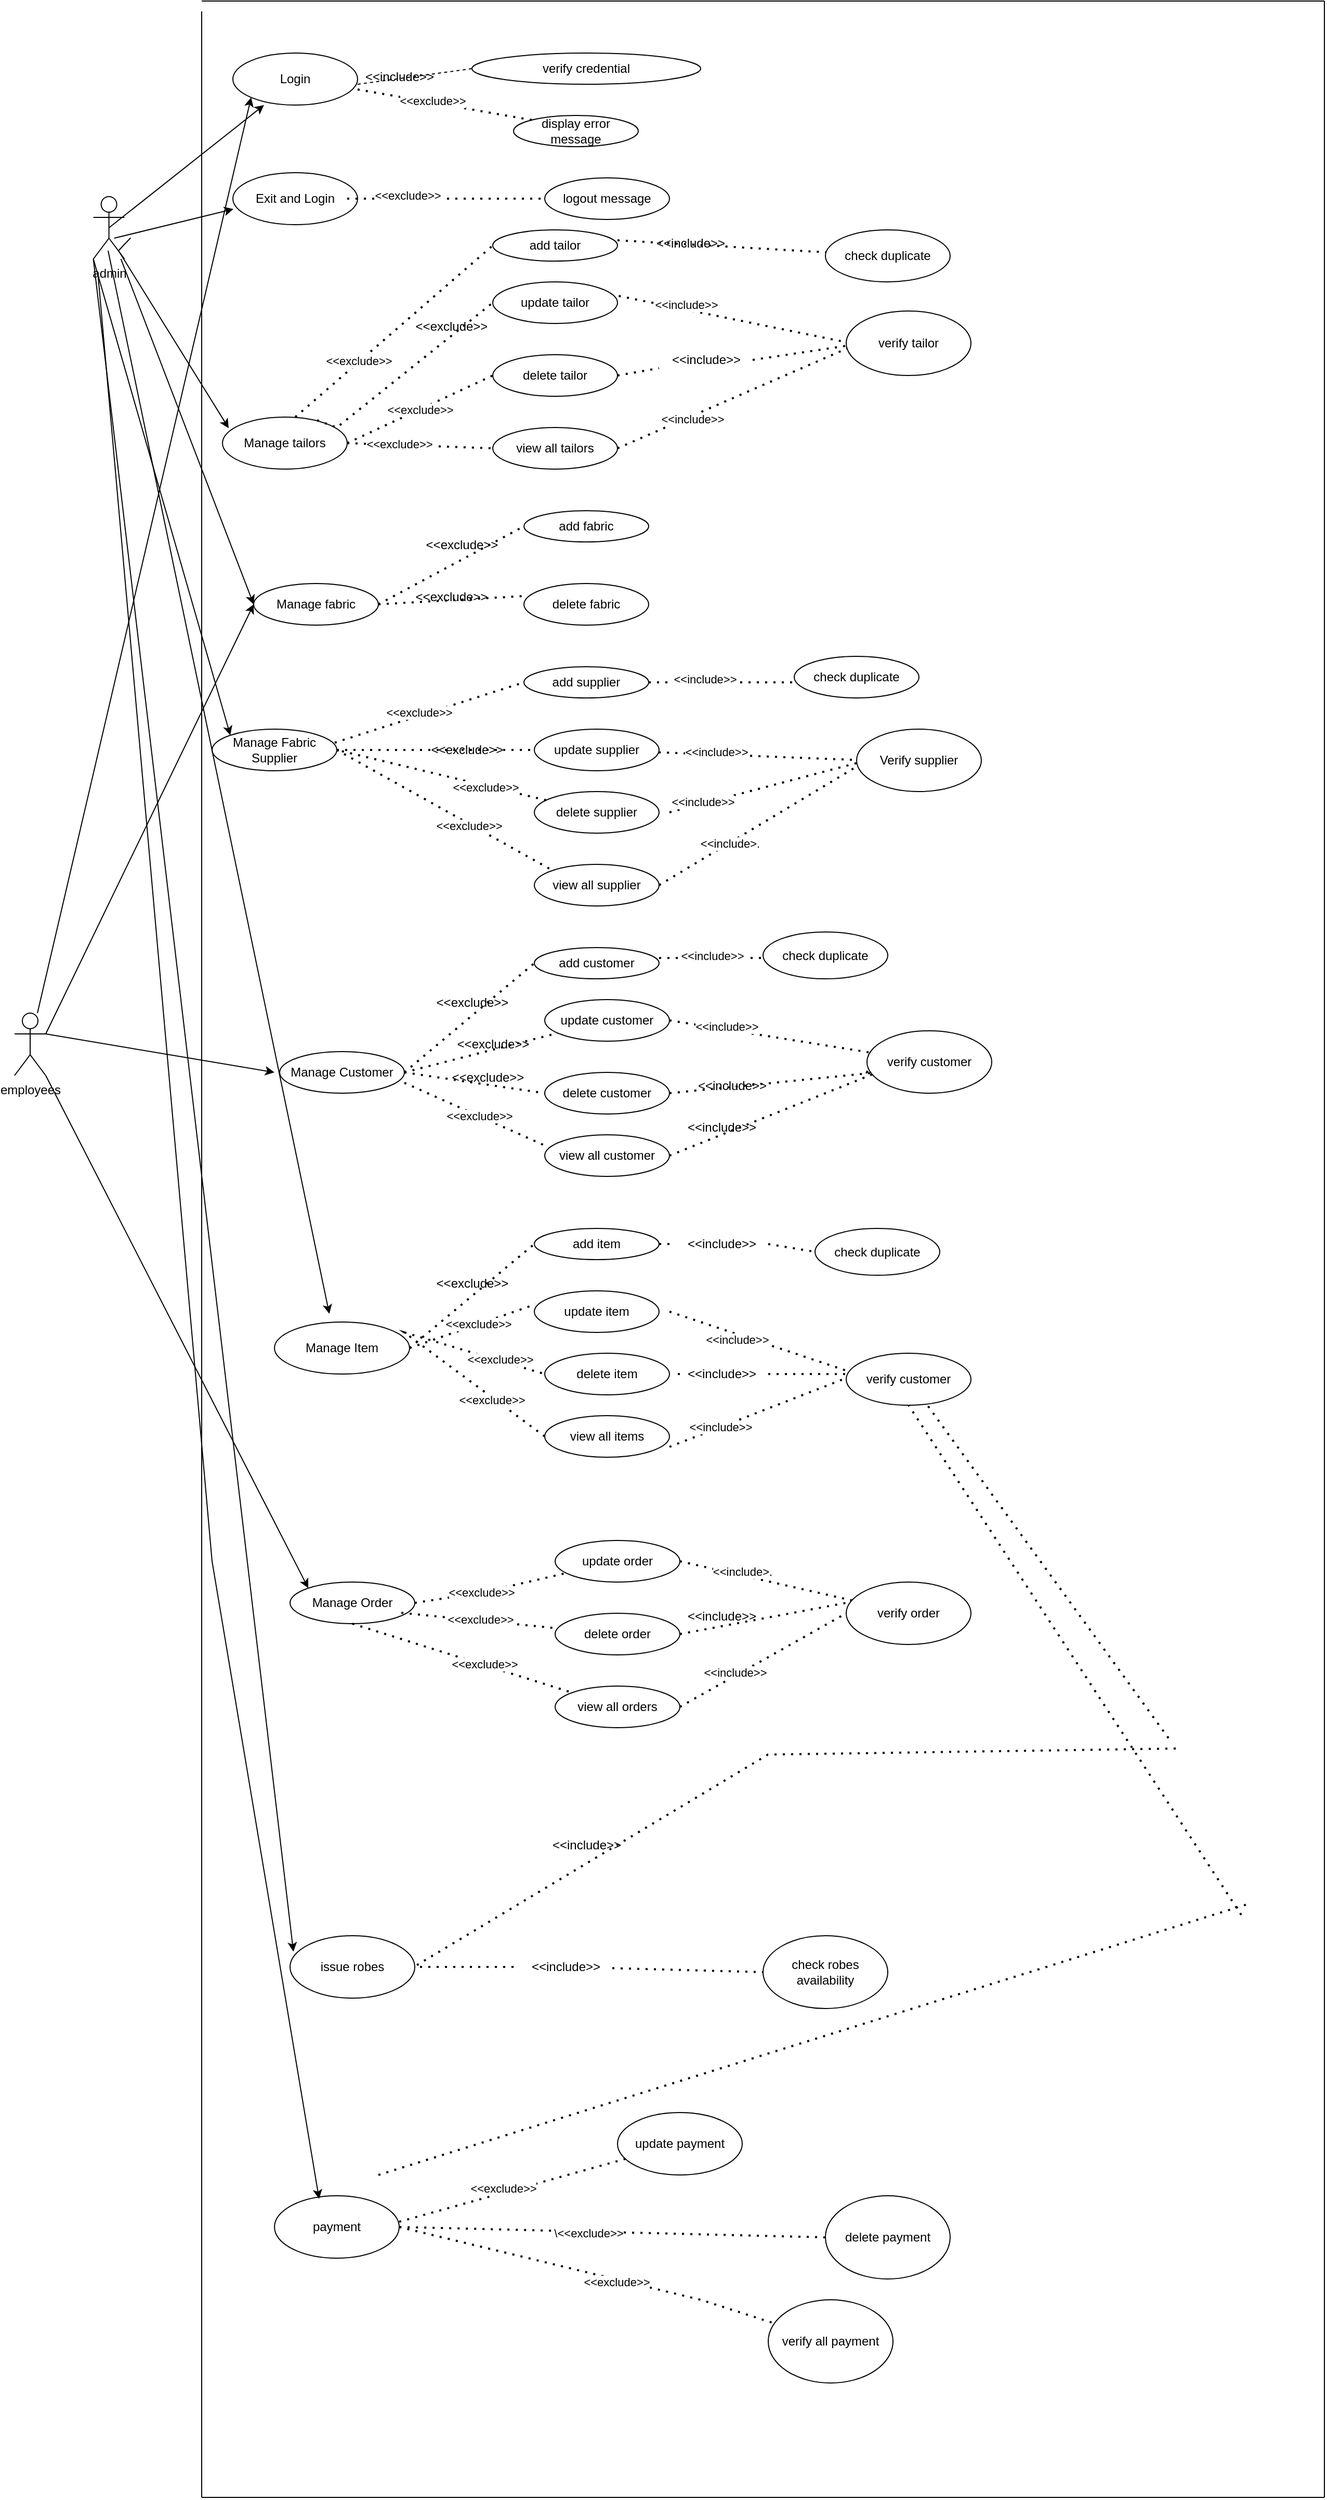 <mxfile version="26.0.15">
  <diagram name="Page-1" id="tY160nIjRVUeN9yf9rYt">
    <mxGraphModel dx="4256" dy="487" grid="1" gridSize="10" guides="1" tooltips="1" connect="1" arrows="1" fold="1" page="1" pageScale="1" pageWidth="3300" pageHeight="4681" math="0" shadow="0">
      <root>
        <mxCell id="0" />
        <mxCell id="1" parent="0" />
        <mxCell id="Beo92WU8nenMVBrKEI72-1" value="admin" style="shape=umlActor;verticalLabelPosition=bottom;verticalAlign=top;html=1;outlineConnect=0;" vertex="1" parent="1">
          <mxGeometry x="-24.2" y="228" width="30" height="60" as="geometry" />
        </mxCell>
        <mxCell id="Beo92WU8nenMVBrKEI72-4" value="employees" style="shape=umlActor;verticalLabelPosition=bottom;verticalAlign=top;html=1;outlineConnect=0;" vertex="1" parent="1">
          <mxGeometry x="-100" y="1013" width="30" height="60" as="geometry" />
        </mxCell>
        <mxCell id="Beo92WU8nenMVBrKEI72-6" value="Login" style="ellipse;whiteSpace=wrap;html=1;" vertex="1" parent="1">
          <mxGeometry x="110" y="90" width="120" height="50" as="geometry" />
        </mxCell>
        <mxCell id="Beo92WU8nenMVBrKEI72-7" value="Exit and Login" style="ellipse;whiteSpace=wrap;html=1;" vertex="1" parent="1">
          <mxGeometry x="110" y="205" width="120" height="50" as="geometry" />
        </mxCell>
        <mxCell id="Beo92WU8nenMVBrKEI72-8" value="Manage tailors" style="ellipse;whiteSpace=wrap;html=1;" vertex="1" parent="1">
          <mxGeometry x="100" y="440" width="120" height="50" as="geometry" />
        </mxCell>
        <mxCell id="Beo92WU8nenMVBrKEI72-16" value="verify credential" style="ellipse;whiteSpace=wrap;html=1;" vertex="1" parent="1">
          <mxGeometry x="340" y="90" width="220" height="30" as="geometry" />
        </mxCell>
        <mxCell id="Beo92WU8nenMVBrKEI72-17" value="display error message" style="ellipse;whiteSpace=wrap;html=1;" vertex="1" parent="1">
          <mxGeometry x="380" y="150" width="120" height="30" as="geometry" />
        </mxCell>
        <mxCell id="Beo92WU8nenMVBrKEI72-19" value="" style="endArrow=none;dashed=1;html=1;dashPattern=1 3;strokeWidth=2;rounded=0;exitX=1;exitY=0.7;exitDx=0;exitDy=0;exitPerimeter=0;entryX=0;entryY=0;entryDx=0;entryDy=0;" edge="1" parent="1" source="Beo92WU8nenMVBrKEI72-6" target="Beo92WU8nenMVBrKEI72-17">
          <mxGeometry width="50" height="50" relative="1" as="geometry">
            <mxPoint x="300" y="140" as="sourcePoint" />
            <mxPoint x="350" y="90" as="targetPoint" />
          </mxGeometry>
        </mxCell>
        <mxCell id="Beo92WU8nenMVBrKEI72-21" value="&amp;lt;&amp;lt;exclude&amp;gt;&amp;gt;" style="edgeLabel;html=1;align=center;verticalAlign=middle;resizable=0;points=[];" vertex="1" connectable="0" parent="Beo92WU8nenMVBrKEI72-19">
          <mxGeometry x="-0.146" y="2" relative="1" as="geometry">
            <mxPoint as="offset" />
          </mxGeometry>
        </mxCell>
        <mxCell id="Beo92WU8nenMVBrKEI72-22" value="" style="endArrow=none;dashed=1;html=1;dashPattern=1 3;strokeWidth=2;rounded=0;" edge="1" parent="1">
          <mxGeometry width="50" height="50" relative="1" as="geometry">
            <mxPoint x="220" y="230" as="sourcePoint" />
            <mxPoint x="420" y="230" as="targetPoint" />
          </mxGeometry>
        </mxCell>
        <mxCell id="Beo92WU8nenMVBrKEI72-29" value="&amp;lt;&amp;lt;exclude&amp;gt;&amp;gt;" style="edgeLabel;html=1;align=center;verticalAlign=middle;resizable=0;points=[];" vertex="1" connectable="0" parent="Beo92WU8nenMVBrKEI72-22">
          <mxGeometry x="-0.42" y="3" relative="1" as="geometry">
            <mxPoint as="offset" />
          </mxGeometry>
        </mxCell>
        <mxCell id="Beo92WU8nenMVBrKEI72-23" value="logout message" style="ellipse;whiteSpace=wrap;html=1;" vertex="1" parent="1">
          <mxGeometry x="410" y="210" width="120" height="40" as="geometry" />
        </mxCell>
        <mxCell id="Beo92WU8nenMVBrKEI72-24" value="Manage fabric" style="ellipse;whiteSpace=wrap;html=1;" vertex="1" parent="1">
          <mxGeometry x="130" y="600" width="120" height="40" as="geometry" />
        </mxCell>
        <mxCell id="Beo92WU8nenMVBrKEI72-25" value="Manage Fabric Supplier" style="ellipse;whiteSpace=wrap;html=1;" vertex="1" parent="1">
          <mxGeometry x="90" y="740" width="120" height="40" as="geometry" />
        </mxCell>
        <mxCell id="Beo92WU8nenMVBrKEI72-26" value="Manage Customer" style="ellipse;whiteSpace=wrap;html=1;" vertex="1" parent="1">
          <mxGeometry x="155" y="1050" width="120" height="40" as="geometry" />
        </mxCell>
        <mxCell id="Beo92WU8nenMVBrKEI72-27" value="Manage Item" style="ellipse;whiteSpace=wrap;html=1;" vertex="1" parent="1">
          <mxGeometry x="150" y="1310" width="130" height="50" as="geometry" />
        </mxCell>
        <mxCell id="Beo92WU8nenMVBrKEI72-28" value="Manage Order" style="ellipse;whiteSpace=wrap;html=1;" vertex="1" parent="1">
          <mxGeometry x="165" y="1560" width="120" height="40" as="geometry" />
        </mxCell>
        <mxCell id="Beo92WU8nenMVBrKEI72-31" value="add tailor" style="ellipse;whiteSpace=wrap;html=1;" vertex="1" parent="1">
          <mxGeometry x="360" y="260" width="120" height="30" as="geometry" />
        </mxCell>
        <mxCell id="Beo92WU8nenMVBrKEI72-32" value="update tailor" style="ellipse;whiteSpace=wrap;html=1;" vertex="1" parent="1">
          <mxGeometry x="360" y="310" width="120" height="40" as="geometry" />
        </mxCell>
        <mxCell id="Beo92WU8nenMVBrKEI72-33" value="delete tailor" style="ellipse;whiteSpace=wrap;html=1;" vertex="1" parent="1">
          <mxGeometry x="360" y="380" width="120" height="40" as="geometry" />
        </mxCell>
        <mxCell id="Beo92WU8nenMVBrKEI72-34" value="view all tailors" style="ellipse;whiteSpace=wrap;html=1;" vertex="1" parent="1">
          <mxGeometry x="360" y="450" width="120" height="40" as="geometry" />
        </mxCell>
        <mxCell id="Beo92WU8nenMVBrKEI72-37" value="" style="endArrow=none;dashed=1;html=1;dashPattern=1 3;strokeWidth=2;rounded=0;entryX=0;entryY=0.5;entryDx=0;entryDy=0;exitX=0.758;exitY=0.06;exitDx=0;exitDy=0;exitPerimeter=0;" edge="1" parent="1" source="Beo92WU8nenMVBrKEI72-8" target="Beo92WU8nenMVBrKEI72-32">
          <mxGeometry width="50" height="50" relative="1" as="geometry">
            <mxPoint x="290" y="200" as="sourcePoint" />
            <mxPoint x="220" y="300" as="targetPoint" />
            <Array as="points">
              <mxPoint x="210" y="450" />
            </Array>
          </mxGeometry>
        </mxCell>
        <mxCell id="Beo92WU8nenMVBrKEI72-39" value="" style="endArrow=none;dashed=1;html=1;dashPattern=1 3;strokeWidth=2;rounded=0;exitX=1;exitY=0.5;exitDx=0;exitDy=0;entryX=0;entryY=0.5;entryDx=0;entryDy=0;" edge="1" parent="1" source="Beo92WU8nenMVBrKEI72-8" target="Beo92WU8nenMVBrKEI72-33">
          <mxGeometry width="50" height="50" relative="1" as="geometry">
            <mxPoint x="420" y="450" as="sourcePoint" />
            <mxPoint x="470" y="400" as="targetPoint" />
          </mxGeometry>
        </mxCell>
        <mxCell id="Beo92WU8nenMVBrKEI72-93" value="&amp;lt;&amp;lt;exclude&amp;gt;&amp;gt;" style="edgeLabel;html=1;align=center;verticalAlign=middle;resizable=0;points=[];" vertex="1" connectable="0" parent="Beo92WU8nenMVBrKEI72-39">
          <mxGeometry x="-0.005" relative="1" as="geometry">
            <mxPoint as="offset" />
          </mxGeometry>
        </mxCell>
        <mxCell id="Beo92WU8nenMVBrKEI72-40" value="" style="endArrow=none;dashed=1;html=1;dashPattern=1 3;strokeWidth=2;rounded=0;exitX=1;exitY=0.5;exitDx=0;exitDy=0;entryX=0;entryY=0.5;entryDx=0;entryDy=0;" edge="1" parent="1" source="Beo92WU8nenMVBrKEI72-8" target="Beo92WU8nenMVBrKEI72-34">
          <mxGeometry width="50" height="50" relative="1" as="geometry">
            <mxPoint x="420" y="450" as="sourcePoint" />
            <mxPoint x="430" y="360" as="targetPoint" />
            <Array as="points">
              <mxPoint x="360" y="470" />
            </Array>
          </mxGeometry>
        </mxCell>
        <mxCell id="Beo92WU8nenMVBrKEI72-94" value="&amp;lt;&amp;lt;exclude&amp;gt;&amp;gt;" style="edgeLabel;html=1;align=center;verticalAlign=middle;resizable=0;points=[];" vertex="1" connectable="0" parent="Beo92WU8nenMVBrKEI72-40">
          <mxGeometry x="-0.292" y="1" relative="1" as="geometry">
            <mxPoint as="offset" />
          </mxGeometry>
        </mxCell>
        <mxCell id="Beo92WU8nenMVBrKEI72-42" value="add fabric" style="ellipse;whiteSpace=wrap;html=1;" vertex="1" parent="1">
          <mxGeometry x="390" y="530" width="120" height="30" as="geometry" />
        </mxCell>
        <mxCell id="Beo92WU8nenMVBrKEI72-44" value="delete fabric" style="ellipse;whiteSpace=wrap;html=1;" vertex="1" parent="1">
          <mxGeometry x="390" y="600" width="120" height="40" as="geometry" />
        </mxCell>
        <mxCell id="Beo92WU8nenMVBrKEI72-46" value="" style="endArrow=none;dashed=1;html=1;dashPattern=1 3;strokeWidth=2;rounded=0;exitX=1;exitY=0.5;exitDx=0;exitDy=0;entryX=0;entryY=0.5;entryDx=0;entryDy=0;" edge="1" parent="1" source="Beo92WU8nenMVBrKEI72-24" target="Beo92WU8nenMVBrKEI72-42">
          <mxGeometry width="50" height="50" relative="1" as="geometry">
            <mxPoint x="420" y="540" as="sourcePoint" />
            <mxPoint x="470" y="490" as="targetPoint" />
          </mxGeometry>
        </mxCell>
        <mxCell id="Beo92WU8nenMVBrKEI72-47" value="" style="endArrow=none;dashed=1;html=1;dashPattern=1 3;strokeWidth=2;rounded=0;exitX=1;exitY=0.5;exitDx=0;exitDy=0;entryX=0.008;entryY=0.3;entryDx=0;entryDy=0;entryPerimeter=0;" edge="1" parent="1" source="Beo92WU8nenMVBrKEI72-24" target="Beo92WU8nenMVBrKEI72-44">
          <mxGeometry width="50" height="50" relative="1" as="geometry">
            <mxPoint x="420" y="540" as="sourcePoint" />
            <mxPoint x="470" y="490" as="targetPoint" />
          </mxGeometry>
        </mxCell>
        <mxCell id="Beo92WU8nenMVBrKEI72-48" value="update supplier" style="ellipse;whiteSpace=wrap;html=1;" vertex="1" parent="1">
          <mxGeometry x="400" y="740" width="120" height="40" as="geometry" />
        </mxCell>
        <mxCell id="Beo92WU8nenMVBrKEI72-49" value="delete supplier" style="ellipse;whiteSpace=wrap;html=1;" vertex="1" parent="1">
          <mxGeometry x="400" y="800" width="120" height="40" as="geometry" />
        </mxCell>
        <mxCell id="Beo92WU8nenMVBrKEI72-50" value="view all supplier" style="ellipse;whiteSpace=wrap;html=1;" vertex="1" parent="1">
          <mxGeometry x="400" y="870" width="120" height="40" as="geometry" />
        </mxCell>
        <mxCell id="Beo92WU8nenMVBrKEI72-51" value="add supplier" style="ellipse;whiteSpace=wrap;html=1;" vertex="1" parent="1">
          <mxGeometry x="390" y="680" width="120" height="30" as="geometry" />
        </mxCell>
        <mxCell id="Beo92WU8nenMVBrKEI72-55" value="" style="endArrow=none;dashed=1;html=1;dashPattern=1 3;strokeWidth=2;rounded=0;exitX=0.983;exitY=0.325;exitDx=0;exitDy=0;exitPerimeter=0;entryX=0;entryY=0.5;entryDx=0;entryDy=0;" edge="1" parent="1" source="Beo92WU8nenMVBrKEI72-25" target="Beo92WU8nenMVBrKEI72-51">
          <mxGeometry width="50" height="50" relative="1" as="geometry">
            <mxPoint x="300" y="590" as="sourcePoint" />
            <mxPoint x="350" y="540" as="targetPoint" />
          </mxGeometry>
        </mxCell>
        <mxCell id="Beo92WU8nenMVBrKEI72-155" value="&amp;lt;&amp;lt;exclude&amp;gt;&amp;gt;" style="edgeLabel;html=1;align=center;verticalAlign=middle;resizable=0;points=[];" vertex="1" connectable="0" parent="Beo92WU8nenMVBrKEI72-55">
          <mxGeometry x="-0.104" y="2" relative="1" as="geometry">
            <mxPoint y="-1" as="offset" />
          </mxGeometry>
        </mxCell>
        <mxCell id="Beo92WU8nenMVBrKEI72-56" value="" style="endArrow=none;dashed=1;html=1;dashPattern=1 3;strokeWidth=2;rounded=0;exitX=1;exitY=0.5;exitDx=0;exitDy=0;entryX=0;entryY=0.5;entryDx=0;entryDy=0;" edge="1" parent="1" source="Beo92WU8nenMVBrKEI72-25" target="Beo92WU8nenMVBrKEI72-48">
          <mxGeometry width="50" height="50" relative="1" as="geometry">
            <mxPoint x="330" y="690" as="sourcePoint" />
            <mxPoint x="380" y="640" as="targetPoint" />
          </mxGeometry>
        </mxCell>
        <mxCell id="Beo92WU8nenMVBrKEI72-57" value="" style="endArrow=none;dashed=1;html=1;dashPattern=1 3;strokeWidth=2;rounded=0;entryX=1;entryY=0.5;entryDx=0;entryDy=0;" edge="1" parent="1" source="Beo92WU8nenMVBrKEI72-49" target="Beo92WU8nenMVBrKEI72-25">
          <mxGeometry width="50" height="50" relative="1" as="geometry">
            <mxPoint x="310" y="700" as="sourcePoint" />
            <mxPoint x="360" y="650" as="targetPoint" />
          </mxGeometry>
        </mxCell>
        <mxCell id="Beo92WU8nenMVBrKEI72-158" value="&amp;lt;&amp;lt;exclude&amp;gt;&amp;gt;" style="edgeLabel;html=1;align=center;verticalAlign=middle;resizable=0;points=[];" vertex="1" connectable="0" parent="Beo92WU8nenMVBrKEI72-57">
          <mxGeometry x="-0.426" y="1" relative="1" as="geometry">
            <mxPoint as="offset" />
          </mxGeometry>
        </mxCell>
        <mxCell id="Beo92WU8nenMVBrKEI72-58" value="" style="endArrow=none;dashed=1;html=1;dashPattern=1 3;strokeWidth=2;rounded=0;entryX=0;entryY=0;entryDx=0;entryDy=0;exitX=1;exitY=0.5;exitDx=0;exitDy=0;" edge="1" parent="1" source="Beo92WU8nenMVBrKEI72-25" target="Beo92WU8nenMVBrKEI72-50">
          <mxGeometry width="50" height="50" relative="1" as="geometry">
            <mxPoint x="280" y="600" as="sourcePoint" />
            <mxPoint x="690" y="690" as="targetPoint" />
          </mxGeometry>
        </mxCell>
        <mxCell id="Beo92WU8nenMVBrKEI72-159" value="&amp;lt;&amp;lt;exclude&amp;gt;&amp;gt;" style="edgeLabel;html=1;align=center;verticalAlign=middle;resizable=0;points=[];" vertex="1" connectable="0" parent="Beo92WU8nenMVBrKEI72-58">
          <mxGeometry x="0.23" y="-2" relative="1" as="geometry">
            <mxPoint as="offset" />
          </mxGeometry>
        </mxCell>
        <mxCell id="Beo92WU8nenMVBrKEI72-59" value="update customer" style="ellipse;whiteSpace=wrap;html=1;" vertex="1" parent="1">
          <mxGeometry x="410" y="1000" width="120" height="40" as="geometry" />
        </mxCell>
        <mxCell id="Beo92WU8nenMVBrKEI72-60" value="delete customer" style="ellipse;whiteSpace=wrap;html=1;" vertex="1" parent="1">
          <mxGeometry x="410" y="1070" width="120" height="40" as="geometry" />
        </mxCell>
        <mxCell id="Beo92WU8nenMVBrKEI72-61" value="view all customer" style="ellipse;whiteSpace=wrap;html=1;" vertex="1" parent="1">
          <mxGeometry x="410" y="1130" width="120" height="40" as="geometry" />
        </mxCell>
        <mxCell id="Beo92WU8nenMVBrKEI72-62" value="add customer" style="ellipse;whiteSpace=wrap;html=1;" vertex="1" parent="1">
          <mxGeometry x="400" y="950" width="120" height="30" as="geometry" />
        </mxCell>
        <mxCell id="Beo92WU8nenMVBrKEI72-63" value="update item" style="ellipse;whiteSpace=wrap;html=1;" vertex="1" parent="1">
          <mxGeometry x="400" y="1280" width="120" height="40" as="geometry" />
        </mxCell>
        <mxCell id="Beo92WU8nenMVBrKEI72-64" value="delete item" style="ellipse;whiteSpace=wrap;html=1;" vertex="1" parent="1">
          <mxGeometry x="410" y="1340" width="120" height="40" as="geometry" />
        </mxCell>
        <mxCell id="Beo92WU8nenMVBrKEI72-65" value="view all items" style="ellipse;whiteSpace=wrap;html=1;" vertex="1" parent="1">
          <mxGeometry x="410" y="1400" width="120" height="40" as="geometry" />
        </mxCell>
        <mxCell id="Beo92WU8nenMVBrKEI72-66" value="add item" style="ellipse;whiteSpace=wrap;html=1;" vertex="1" parent="1">
          <mxGeometry x="400" y="1220" width="120" height="30" as="geometry" />
        </mxCell>
        <mxCell id="Beo92WU8nenMVBrKEI72-67" value="update order" style="ellipse;whiteSpace=wrap;html=1;" vertex="1" parent="1">
          <mxGeometry x="420" y="1520" width="120" height="40" as="geometry" />
        </mxCell>
        <mxCell id="Beo92WU8nenMVBrKEI72-68" value="delete order" style="ellipse;whiteSpace=wrap;html=1;" vertex="1" parent="1">
          <mxGeometry x="420" y="1590" width="120" height="40" as="geometry" />
        </mxCell>
        <mxCell id="Beo92WU8nenMVBrKEI72-69" value="view all orders" style="ellipse;whiteSpace=wrap;html=1;" vertex="1" parent="1">
          <mxGeometry x="420" y="1660" width="120" height="40" as="geometry" />
        </mxCell>
        <mxCell id="Beo92WU8nenMVBrKEI72-73" value="" style="endArrow=none;dashed=1;html=1;dashPattern=1 3;strokeWidth=2;rounded=0;exitX=1;exitY=0.5;exitDx=0;exitDy=0;" edge="1" parent="1" source="Beo92WU8nenMVBrKEI72-26" target="Beo92WU8nenMVBrKEI72-59">
          <mxGeometry width="50" height="50" relative="1" as="geometry">
            <mxPoint x="330" y="980" as="sourcePoint" />
            <mxPoint x="380" y="930" as="targetPoint" />
          </mxGeometry>
        </mxCell>
        <mxCell id="Beo92WU8nenMVBrKEI72-74" value="" style="endArrow=none;dashed=1;html=1;dashPattern=1 3;strokeWidth=2;rounded=0;exitX=1;exitY=0.5;exitDx=0;exitDy=0;entryX=0;entryY=0.5;entryDx=0;entryDy=0;" edge="1" parent="1" source="Beo92WU8nenMVBrKEI72-26" target="Beo92WU8nenMVBrKEI72-62">
          <mxGeometry width="50" height="50" relative="1" as="geometry">
            <mxPoint x="640" y="1160" as="sourcePoint" />
            <mxPoint x="690" y="1110" as="targetPoint" />
          </mxGeometry>
        </mxCell>
        <mxCell id="Beo92WU8nenMVBrKEI72-75" value="" style="endArrow=none;dashed=1;html=1;dashPattern=1 3;strokeWidth=2;rounded=0;exitX=1;exitY=0.75;exitDx=0;exitDy=0;exitPerimeter=0;entryX=0.033;entryY=0.3;entryDx=0;entryDy=0;entryPerimeter=0;" edge="1" parent="1" source="Beo92WU8nenMVBrKEI72-26" target="Beo92WU8nenMVBrKEI72-61">
          <mxGeometry width="50" height="50" relative="1" as="geometry">
            <mxPoint x="640" y="1160" as="sourcePoint" />
            <mxPoint x="690" y="1110" as="targetPoint" />
          </mxGeometry>
        </mxCell>
        <mxCell id="Beo92WU8nenMVBrKEI72-174" value="&amp;lt;&amp;lt;exclude&amp;gt;&amp;gt;" style="edgeLabel;html=1;align=center;verticalAlign=middle;resizable=0;points=[];" vertex="1" connectable="0" parent="Beo92WU8nenMVBrKEI72-75">
          <mxGeometry x="0.036" relative="1" as="geometry">
            <mxPoint as="offset" />
          </mxGeometry>
        </mxCell>
        <mxCell id="Beo92WU8nenMVBrKEI72-76" value="" style="endArrow=none;dashed=1;html=1;dashPattern=1 3;strokeWidth=2;rounded=0;exitX=1;exitY=0.5;exitDx=0;exitDy=0;entryX=0;entryY=0.5;entryDx=0;entryDy=0;" edge="1" parent="1" source="Beo92WU8nenMVBrKEI72-26" target="Beo92WU8nenMVBrKEI72-60">
          <mxGeometry width="50" height="50" relative="1" as="geometry">
            <mxPoint x="640" y="1160" as="sourcePoint" />
            <mxPoint x="420" y="980" as="targetPoint" />
          </mxGeometry>
        </mxCell>
        <mxCell id="Beo92WU8nenMVBrKEI72-78" value="" style="endArrow=none;dashed=1;html=1;dashPattern=1 3;strokeWidth=2;rounded=0;entryX=0;entryY=0.5;entryDx=0;entryDy=0;exitX=0;exitY=0.5;exitDx=0;exitDy=0;" edge="1" parent="1" source="Beo92WU8nenMVBrKEI72-65" target="Beo92WU8nenMVBrKEI72-64">
          <mxGeometry width="50" height="50" relative="1" as="geometry">
            <mxPoint x="405" y="1450" as="sourcePoint" />
            <mxPoint x="405" y="1390" as="targetPoint" />
            <Array as="points">
              <mxPoint x="275" y="1320" />
            </Array>
          </mxGeometry>
        </mxCell>
        <mxCell id="Beo92WU8nenMVBrKEI72-184" value="&amp;lt;&amp;lt;exclude&amp;gt;&amp;gt;" style="edgeLabel;html=1;align=center;verticalAlign=middle;resizable=0;points=[];" vertex="1" connectable="0" parent="Beo92WU8nenMVBrKEI72-78">
          <mxGeometry x="0.708" y="1" relative="1" as="geometry">
            <mxPoint as="offset" />
          </mxGeometry>
        </mxCell>
        <mxCell id="Beo92WU8nenMVBrKEI72-185" value="&amp;lt;&amp;lt;exclude&amp;gt;&amp;gt;" style="edgeLabel;html=1;align=center;verticalAlign=middle;resizable=0;points=[];" vertex="1" connectable="0" parent="Beo92WU8nenMVBrKEI72-78">
          <mxGeometry x="-0.598" y="2" relative="1" as="geometry">
            <mxPoint as="offset" />
          </mxGeometry>
        </mxCell>
        <mxCell id="Beo92WU8nenMVBrKEI72-79" value="" style="endArrow=none;dashed=1;html=1;dashPattern=1 3;strokeWidth=2;rounded=0;exitX=1;exitY=0.5;exitDx=0;exitDy=0;entryX=0.008;entryY=0.325;entryDx=0;entryDy=0;entryPerimeter=0;" edge="1" parent="1" source="Beo92WU8nenMVBrKEI72-27" target="Beo92WU8nenMVBrKEI72-63">
          <mxGeometry width="50" height="50" relative="1" as="geometry">
            <mxPoint x="315" y="1290" as="sourcePoint" />
            <mxPoint x="400" y="1200" as="targetPoint" />
          </mxGeometry>
        </mxCell>
        <mxCell id="Beo92WU8nenMVBrKEI72-183" value="&amp;lt;&amp;lt;exclude&amp;gt;&amp;gt;" style="edgeLabel;html=1;align=center;verticalAlign=middle;resizable=0;points=[];" vertex="1" connectable="0" parent="Beo92WU8nenMVBrKEI72-79">
          <mxGeometry x="0.075" y="1" relative="1" as="geometry">
            <mxPoint x="1" as="offset" />
          </mxGeometry>
        </mxCell>
        <mxCell id="Beo92WU8nenMVBrKEI72-80" value="" style="endArrow=none;dashed=1;html=1;dashPattern=1 3;strokeWidth=2;rounded=0;exitX=1;exitY=0.5;exitDx=0;exitDy=0;entryX=0;entryY=0.5;entryDx=0;entryDy=0;" edge="1" parent="1" source="Beo92WU8nenMVBrKEI72-27" target="Beo92WU8nenMVBrKEI72-66">
          <mxGeometry width="50" height="50" relative="1" as="geometry">
            <mxPoint x="640" y="1160" as="sourcePoint" />
            <mxPoint x="400" y="1160" as="targetPoint" />
          </mxGeometry>
        </mxCell>
        <mxCell id="Beo92WU8nenMVBrKEI72-82" value="" style="endArrow=none;dashed=1;html=1;dashPattern=1 3;strokeWidth=2;rounded=0;exitX=0.5;exitY=1;exitDx=0;exitDy=0;" edge="1" parent="1" source="Beo92WU8nenMVBrKEI72-28" target="Beo92WU8nenMVBrKEI72-69">
          <mxGeometry width="50" height="50" relative="1" as="geometry">
            <mxPoint x="440" y="1530" as="sourcePoint" />
            <mxPoint x="690" y="1560" as="targetPoint" />
          </mxGeometry>
        </mxCell>
        <mxCell id="Beo92WU8nenMVBrKEI72-189" value="&amp;lt;&amp;lt;exclude&amp;gt;&amp;gt;" style="edgeLabel;html=1;align=center;verticalAlign=middle;resizable=0;points=[];" vertex="1" connectable="0" parent="Beo92WU8nenMVBrKEI72-82">
          <mxGeometry x="0.197" y="1" relative="1" as="geometry">
            <mxPoint as="offset" />
          </mxGeometry>
        </mxCell>
        <mxCell id="Beo92WU8nenMVBrKEI72-83" value="" style="endArrow=none;dashed=1;html=1;dashPattern=1 3;strokeWidth=2;rounded=0;exitX=0.892;exitY=0.74;exitDx=0;exitDy=0;exitPerimeter=0;" edge="1" parent="1" source="Beo92WU8nenMVBrKEI72-28" target="Beo92WU8nenMVBrKEI72-68">
          <mxGeometry width="50" height="50" relative="1" as="geometry">
            <mxPoint x="640" y="1610" as="sourcePoint" />
            <mxPoint x="690" y="1560" as="targetPoint" />
          </mxGeometry>
        </mxCell>
        <mxCell id="Beo92WU8nenMVBrKEI72-188" value="&amp;lt;&amp;lt;exclude&amp;gt;&amp;gt;" style="edgeLabel;html=1;align=center;verticalAlign=middle;resizable=0;points=[];" vertex="1" connectable="0" parent="Beo92WU8nenMVBrKEI72-83">
          <mxGeometry x="-0.002" y="1" relative="1" as="geometry">
            <mxPoint as="offset" />
          </mxGeometry>
        </mxCell>
        <mxCell id="Beo92WU8nenMVBrKEI72-84" value="" style="endArrow=none;dashed=1;html=1;dashPattern=1 3;strokeWidth=2;rounded=0;exitX=1;exitY=0.5;exitDx=0;exitDy=0;" edge="1" parent="1" source="Beo92WU8nenMVBrKEI72-28" target="Beo92WU8nenMVBrKEI72-67">
          <mxGeometry width="50" height="50" relative="1" as="geometry">
            <mxPoint x="640" y="1610" as="sourcePoint" />
            <mxPoint x="420" y="1490" as="targetPoint" />
            <Array as="points">
              <mxPoint x="350" y="1570" />
            </Array>
          </mxGeometry>
        </mxCell>
        <mxCell id="Beo92WU8nenMVBrKEI72-186" value="&amp;lt;&amp;lt;exclude&amp;gt;&amp;gt;" style="edgeLabel;html=1;align=center;verticalAlign=middle;resizable=0;points=[];" vertex="1" connectable="0" parent="Beo92WU8nenMVBrKEI72-84">
          <mxGeometry x="-0.325" y="3" relative="1" as="geometry">
            <mxPoint x="15" as="offset" />
          </mxGeometry>
        </mxCell>
        <mxCell id="Beo92WU8nenMVBrKEI72-85" style="edgeStyle=orthogonalEdgeStyle;rounded=0;orthogonalLoop=1;jettySize=auto;html=1;exitX=0.5;exitY=1;exitDx=0;exitDy=0;" edge="1" parent="1" source="Beo92WU8nenMVBrKEI72-65" target="Beo92WU8nenMVBrKEI72-65">
          <mxGeometry relative="1" as="geometry" />
        </mxCell>
        <mxCell id="Beo92WU8nenMVBrKEI72-86" value="" style="endArrow=none;dashed=1;html=1;dashPattern=1 3;strokeWidth=2;rounded=0;entryX=0;entryY=0.5;entryDx=0;entryDy=0;" edge="1" parent="1" target="Beo92WU8nenMVBrKEI72-31">
          <mxGeometry width="50" height="50" relative="1" as="geometry">
            <mxPoint x="170" y="440" as="sourcePoint" />
            <mxPoint x="550" y="320" as="targetPoint" />
            <Array as="points">
              <mxPoint x="170" y="440" />
            </Array>
          </mxGeometry>
        </mxCell>
        <mxCell id="Beo92WU8nenMVBrKEI72-91" value="&amp;lt;&amp;lt;exclude&amp;gt;&amp;gt;" style="edgeLabel;html=1;align=center;verticalAlign=middle;resizable=0;points=[];" vertex="1" connectable="0" parent="Beo92WU8nenMVBrKEI72-86">
          <mxGeometry x="-0.351" y="1" relative="1" as="geometry">
            <mxPoint as="offset" />
          </mxGeometry>
        </mxCell>
        <mxCell id="Beo92WU8nenMVBrKEI72-87" value="" style="endArrow=none;dashed=1;html=1;rounded=0;entryX=0;entryY=0.5;entryDx=0;entryDy=0;exitX=1;exitY=0.6;exitDx=0;exitDy=0;exitPerimeter=0;" edge="1" parent="1" source="Beo92WU8nenMVBrKEI72-6" target="Beo92WU8nenMVBrKEI72-16">
          <mxGeometry width="50" height="50" relative="1" as="geometry">
            <mxPoint x="230" y="120" as="sourcePoint" />
            <mxPoint x="275" y="95" as="targetPoint" />
            <Array as="points" />
          </mxGeometry>
        </mxCell>
        <mxCell id="Beo92WU8nenMVBrKEI72-90" value="&amp;lt;&amp;lt;include&amp;gt;&amp;gt;" style="text;html=1;align=center;verticalAlign=middle;resizable=0;points=[];autosize=1;strokeColor=none;fillColor=none;" vertex="1" parent="1">
          <mxGeometry x="225" y="98" width="90" height="30" as="geometry" />
        </mxCell>
        <mxCell id="Beo92WU8nenMVBrKEI72-92" value="&amp;lt;&amp;lt;exclude&amp;gt;&amp;gt;" style="text;html=1;align=center;verticalAlign=middle;resizable=0;points=[];autosize=1;strokeColor=none;fillColor=none;" vertex="1" parent="1">
          <mxGeometry x="275" y="338" width="90" height="30" as="geometry" />
        </mxCell>
        <mxCell id="Beo92WU8nenMVBrKEI72-99" value="" style="endArrow=none;dashed=1;html=1;dashPattern=1 3;strokeWidth=2;rounded=0;" edge="1" parent="1">
          <mxGeometry width="50" height="50" relative="1" as="geometry">
            <mxPoint x="530" y="820" as="sourcePoint" />
            <mxPoint x="720" y="770" as="targetPoint" />
          </mxGeometry>
        </mxCell>
        <mxCell id="Beo92WU8nenMVBrKEI72-162" value="&amp;lt;&amp;lt;include&amp;gt;&amp;gt;" style="edgeLabel;html=1;align=center;verticalAlign=middle;resizable=0;points=[];" vertex="1" connectable="0" parent="Beo92WU8nenMVBrKEI72-99">
          <mxGeometry x="-0.665" y="2" relative="1" as="geometry">
            <mxPoint as="offset" />
          </mxGeometry>
        </mxCell>
        <mxCell id="Beo92WU8nenMVBrKEI72-100" value="" style="endArrow=none;dashed=1;html=1;dashPattern=1 3;strokeWidth=2;rounded=0;" edge="1" parent="1" source="Beo92WU8nenMVBrKEI72-48">
          <mxGeometry width="50" height="50" relative="1" as="geometry">
            <mxPoint x="650" y="830" as="sourcePoint" />
            <mxPoint x="720" y="770" as="targetPoint" />
          </mxGeometry>
        </mxCell>
        <mxCell id="Beo92WU8nenMVBrKEI72-161" value="&amp;lt;&amp;lt;include&amp;gt;&amp;gt;" style="edgeLabel;html=1;align=center;verticalAlign=middle;resizable=0;points=[];" vertex="1" connectable="0" parent="Beo92WU8nenMVBrKEI72-100">
          <mxGeometry x="-0.445" y="3" relative="1" as="geometry">
            <mxPoint as="offset" />
          </mxGeometry>
        </mxCell>
        <mxCell id="Beo92WU8nenMVBrKEI72-101" value="" style="endArrow=none;dashed=1;html=1;dashPattern=1 3;strokeWidth=2;rounded=0;exitX=1;exitY=0.5;exitDx=0;exitDy=0;" edge="1" parent="1" source="Beo92WU8nenMVBrKEI72-144">
          <mxGeometry width="50" height="50" relative="1" as="geometry">
            <mxPoint x="560" y="1080" as="sourcePoint" />
            <mxPoint x="730" y="1040" as="targetPoint" />
            <Array as="points">
              <mxPoint x="720" y="1070" />
            </Array>
          </mxGeometry>
        </mxCell>
        <mxCell id="Beo92WU8nenMVBrKEI72-102" value="" style="endArrow=none;dashed=1;html=1;dashPattern=1 3;strokeWidth=2;rounded=0;" edge="1" parent="1">
          <mxGeometry width="50" height="50" relative="1" as="geometry">
            <mxPoint x="530" y="1300" as="sourcePoint" />
            <mxPoint x="710" y="1360" as="targetPoint" />
          </mxGeometry>
        </mxCell>
        <mxCell id="Beo92WU8nenMVBrKEI72-178" value="&amp;lt;&amp;lt;include&amp;gt;&amp;gt;" style="edgeLabel;html=1;align=center;verticalAlign=middle;resizable=0;points=[];" vertex="1" connectable="0" parent="Beo92WU8nenMVBrKEI72-102">
          <mxGeometry x="-0.268" y="-5" relative="1" as="geometry">
            <mxPoint as="offset" />
          </mxGeometry>
        </mxCell>
        <mxCell id="Beo92WU8nenMVBrKEI72-104" value="" style="endArrow=none;dashed=1;html=1;dashPattern=1 3;strokeWidth=2;rounded=0;exitX=1;exitY=0.333;exitDx=0;exitDy=0;exitPerimeter=0;" edge="1" parent="1" source="Beo92WU8nenMVBrKEI72-62">
          <mxGeometry width="50" height="50" relative="1" as="geometry">
            <mxPoint x="520" y="720" as="sourcePoint" />
            <mxPoint x="620" y="960" as="targetPoint" />
          </mxGeometry>
        </mxCell>
        <mxCell id="Beo92WU8nenMVBrKEI72-164" value="&amp;lt;&amp;lt;include&amp;gt;&amp;gt;" style="edgeLabel;html=1;align=center;verticalAlign=middle;resizable=0;points=[];" vertex="1" connectable="0" parent="Beo92WU8nenMVBrKEI72-104">
          <mxGeometry x="-0.411" y="2" relative="1" as="geometry">
            <mxPoint x="21" as="offset" />
          </mxGeometry>
        </mxCell>
        <mxCell id="Beo92WU8nenMVBrKEI72-105" value="" style="endArrow=none;dashed=1;html=1;dashPattern=1 3;strokeWidth=2;rounded=0;exitX=1;exitY=0.5;exitDx=0;exitDy=0;" edge="1" parent="1" source="Beo92WU8nenMVBrKEI72-51">
          <mxGeometry width="50" height="50" relative="1" as="geometry">
            <mxPoint x="520" y="720" as="sourcePoint" />
            <mxPoint x="650" y="695" as="targetPoint" />
          </mxGeometry>
        </mxCell>
        <mxCell id="Beo92WU8nenMVBrKEI72-160" value="&amp;lt;&amp;lt;include&amp;gt;&amp;gt;" style="edgeLabel;html=1;align=center;verticalAlign=middle;resizable=0;points=[];" vertex="1" connectable="0" parent="Beo92WU8nenMVBrKEI72-105">
          <mxGeometry x="-0.218" y="3" relative="1" as="geometry">
            <mxPoint x="-1" as="offset" />
          </mxGeometry>
        </mxCell>
        <mxCell id="Beo92WU8nenMVBrKEI72-111" value="" style="endArrow=none;dashed=1;html=1;dashPattern=1 3;strokeWidth=2;rounded=0;" edge="1" parent="1">
          <mxGeometry width="50" height="50" relative="1" as="geometry">
            <mxPoint x="530" y="1430" as="sourcePoint" />
            <mxPoint x="710" y="1360" as="targetPoint" />
          </mxGeometry>
        </mxCell>
        <mxCell id="Beo92WU8nenMVBrKEI72-181" value="&amp;lt;&amp;lt;include&amp;gt;&amp;gt;" style="edgeLabel;html=1;align=center;verticalAlign=middle;resizable=0;points=[];" vertex="1" connectable="0" parent="Beo92WU8nenMVBrKEI72-111">
          <mxGeometry x="-0.455" relative="1" as="geometry">
            <mxPoint as="offset" />
          </mxGeometry>
        </mxCell>
        <mxCell id="Beo92WU8nenMVBrKEI72-112" value="check duplicate" style="ellipse;whiteSpace=wrap;html=1;" vertex="1" parent="1">
          <mxGeometry x="650" y="670" width="120" height="40" as="geometry" />
        </mxCell>
        <mxCell id="Beo92WU8nenMVBrKEI72-113" value="check duplicate" style="ellipse;whiteSpace=wrap;html=1;" vertex="1" parent="1">
          <mxGeometry x="620" y="935" width="120" height="45" as="geometry" />
        </mxCell>
        <mxCell id="Beo92WU8nenMVBrKEI72-116" value="" style="endArrow=none;dashed=1;html=1;dashPattern=1 3;strokeWidth=2;rounded=0;exitX=1;exitY=0.333;exitDx=0;exitDy=0;exitPerimeter=0;" edge="1" parent="1" source="Beo92WU8nenMVBrKEI72-31" target="Beo92WU8nenMVBrKEI72-117">
          <mxGeometry width="50" height="50" relative="1" as="geometry">
            <mxPoint x="560" y="320" as="sourcePoint" />
            <mxPoint x="610" y="270" as="targetPoint" />
          </mxGeometry>
        </mxCell>
        <mxCell id="Beo92WU8nenMVBrKEI72-117" value="check duplicate" style="ellipse;whiteSpace=wrap;html=1;" vertex="1" parent="1">
          <mxGeometry x="680" y="260" width="120" height="50" as="geometry" />
        </mxCell>
        <mxCell id="Beo92WU8nenMVBrKEI72-118" value="" style="endArrow=none;dashed=1;html=1;dashPattern=1 3;strokeWidth=2;rounded=0;exitX=1;exitY=0.5;exitDx=0;exitDy=0;" edge="1" parent="1" source="Beo92WU8nenMVBrKEI72-50">
          <mxGeometry width="50" height="50" relative="1" as="geometry">
            <mxPoint x="570" y="690" as="sourcePoint" />
            <mxPoint x="720" y="770" as="targetPoint" />
          </mxGeometry>
        </mxCell>
        <mxCell id="Beo92WU8nenMVBrKEI72-163" value="&amp;lt;&amp;lt;include&amp;gt;." style="edgeLabel;html=1;align=center;verticalAlign=middle;resizable=0;points=[];" vertex="1" connectable="0" parent="Beo92WU8nenMVBrKEI72-118">
          <mxGeometry x="-0.327" relative="1" as="geometry">
            <mxPoint as="offset" />
          </mxGeometry>
        </mxCell>
        <mxCell id="Beo92WU8nenMVBrKEI72-135" value="check duplicate" style="ellipse;whiteSpace=wrap;html=1;" vertex="1" parent="1">
          <mxGeometry x="670" y="1220" width="120" height="45" as="geometry" />
        </mxCell>
        <mxCell id="Beo92WU8nenMVBrKEI72-136" value="" style="endArrow=none;dashed=1;html=1;dashPattern=1 3;strokeWidth=2;rounded=0;exitX=1.01;exitY=0.338;exitDx=0;exitDy=0;exitPerimeter=0;" edge="1" parent="1" source="Beo92WU8nenMVBrKEI72-32">
          <mxGeometry width="50" height="50" relative="1" as="geometry">
            <mxPoint x="680" y="480" as="sourcePoint" />
            <mxPoint x="710" y="370" as="targetPoint" />
          </mxGeometry>
        </mxCell>
        <mxCell id="Beo92WU8nenMVBrKEI72-149" value="&amp;lt;&amp;lt;include&amp;gt;&amp;gt;" style="edgeLabel;html=1;align=center;verticalAlign=middle;resizable=0;points=[];" vertex="1" connectable="0" parent="Beo92WU8nenMVBrKEI72-136">
          <mxGeometry x="-0.442" y="5" relative="1" as="geometry">
            <mxPoint as="offset" />
          </mxGeometry>
        </mxCell>
        <mxCell id="Beo92WU8nenMVBrKEI72-137" value="" style="endArrow=none;dashed=1;html=1;dashPattern=1 3;strokeWidth=2;rounded=0;exitX=1;exitY=0.5;exitDx=0;exitDy=0;" edge="1" parent="1" source="Beo92WU8nenMVBrKEI72-150">
          <mxGeometry width="50" height="50" relative="1" as="geometry">
            <mxPoint x="680" y="480" as="sourcePoint" />
            <mxPoint x="710" y="370" as="targetPoint" />
          </mxGeometry>
        </mxCell>
        <mxCell id="Beo92WU8nenMVBrKEI72-138" value="" style="endArrow=none;dashed=1;html=1;dashPattern=1 3;strokeWidth=2;rounded=0;exitX=1;exitY=0.5;exitDx=0;exitDy=0;" edge="1" parent="1" source="Beo92WU8nenMVBrKEI72-34">
          <mxGeometry width="50" height="50" relative="1" as="geometry">
            <mxPoint x="680" y="480" as="sourcePoint" />
            <mxPoint x="710" y="370" as="targetPoint" />
          </mxGeometry>
        </mxCell>
        <mxCell id="Beo92WU8nenMVBrKEI72-152" value="&amp;lt;&amp;lt;include&amp;gt;&amp;gt;" style="edgeLabel;html=1;align=center;verticalAlign=middle;resizable=0;points=[];" vertex="1" connectable="0" parent="Beo92WU8nenMVBrKEI72-138">
          <mxGeometry x="-0.387" y="-3" relative="1" as="geometry">
            <mxPoint as="offset" />
          </mxGeometry>
        </mxCell>
        <mxCell id="Beo92WU8nenMVBrKEI72-139" value="" style="endArrow=none;dashed=1;html=1;dashPattern=1 3;strokeWidth=2;rounded=0;exitX=1;exitY=0.5;exitDx=0;exitDy=0;" edge="1" parent="1" source="Beo92WU8nenMVBrKEI72-61">
          <mxGeometry width="50" height="50" relative="1" as="geometry">
            <mxPoint x="680" y="1120" as="sourcePoint" />
            <mxPoint x="730" y="1070" as="targetPoint" />
          </mxGeometry>
        </mxCell>
        <mxCell id="Beo92WU8nenMVBrKEI72-140" value="" style="endArrow=none;dashed=1;html=1;dashPattern=1 3;strokeWidth=2;rounded=0;exitX=1;exitY=0.5;exitDx=0;exitDy=0;" edge="1" parent="1" source="Beo92WU8nenMVBrKEI72-60">
          <mxGeometry width="50" height="50" relative="1" as="geometry">
            <mxPoint x="540" y="1080" as="sourcePoint" />
            <mxPoint x="730" y="1070" as="targetPoint" />
          </mxGeometry>
        </mxCell>
        <mxCell id="Beo92WU8nenMVBrKEI72-141" value="" style="endArrow=none;dashed=1;html=1;dashPattern=1 3;strokeWidth=2;rounded=0;" edge="1" parent="1" source="Beo92WU8nenMVBrKEI72-179">
          <mxGeometry width="50" height="50" relative="1" as="geometry">
            <mxPoint x="540" y="1360" as="sourcePoint" />
            <mxPoint x="710" y="1360" as="targetPoint" />
          </mxGeometry>
        </mxCell>
        <mxCell id="Beo92WU8nenMVBrKEI72-142" value="" style="endArrow=none;dashed=1;html=1;dashPattern=1 3;strokeWidth=2;rounded=0;exitX=1;exitY=0.5;exitDx=0;exitDy=0;entryX=0;entryY=0.5;entryDx=0;entryDy=0;" edge="1" parent="1" source="Beo92WU8nenMVBrKEI72-175" target="Beo92WU8nenMVBrKEI72-135">
          <mxGeometry width="50" height="50" relative="1" as="geometry">
            <mxPoint x="680" y="1460" as="sourcePoint" />
            <mxPoint x="730" y="1410" as="targetPoint" />
          </mxGeometry>
        </mxCell>
        <mxCell id="Beo92WU8nenMVBrKEI72-143" value="Verify supplier" style="ellipse;whiteSpace=wrap;html=1;" vertex="1" parent="1">
          <mxGeometry x="710" y="740" width="120" height="60" as="geometry" />
        </mxCell>
        <mxCell id="Beo92WU8nenMVBrKEI72-146" value="verify customer" style="ellipse;whiteSpace=wrap;html=1;" vertex="1" parent="1">
          <mxGeometry x="700" y="1340" width="120" height="50" as="geometry" />
        </mxCell>
        <mxCell id="Beo92WU8nenMVBrKEI72-147" value="verify tailor" style="ellipse;whiteSpace=wrap;html=1;" vertex="1" parent="1">
          <mxGeometry x="700" y="338" width="120" height="62" as="geometry" />
        </mxCell>
        <mxCell id="Beo92WU8nenMVBrKEI72-148" value="&amp;lt;&amp;lt;include&amp;gt;&amp;gt;" style="text;html=1;align=center;verticalAlign=middle;resizable=0;points=[];autosize=1;strokeColor=none;fillColor=none;" vertex="1" parent="1">
          <mxGeometry x="505" y="258" width="90" height="30" as="geometry" />
        </mxCell>
        <mxCell id="Beo92WU8nenMVBrKEI72-151" value="" style="endArrow=none;dashed=1;html=1;dashPattern=1 3;strokeWidth=2;rounded=0;exitX=1;exitY=0.5;exitDx=0;exitDy=0;" edge="1" parent="1" source="Beo92WU8nenMVBrKEI72-33" target="Beo92WU8nenMVBrKEI72-150">
          <mxGeometry width="50" height="50" relative="1" as="geometry">
            <mxPoint x="480" y="400" as="sourcePoint" />
            <mxPoint x="710" y="370" as="targetPoint" />
          </mxGeometry>
        </mxCell>
        <mxCell id="Beo92WU8nenMVBrKEI72-150" value="&amp;lt;&amp;lt;include&amp;gt;&amp;gt;" style="text;html=1;align=center;verticalAlign=middle;resizable=0;points=[];autosize=1;strokeColor=none;fillColor=none;" vertex="1" parent="1">
          <mxGeometry x="520" y="370" width="90" height="30" as="geometry" />
        </mxCell>
        <mxCell id="Beo92WU8nenMVBrKEI72-153" value="&amp;lt;&amp;lt;exclude&amp;gt;&amp;gt;" style="text;html=1;align=center;verticalAlign=middle;resizable=0;points=[];autosize=1;strokeColor=none;fillColor=none;" vertex="1" parent="1">
          <mxGeometry x="285" y="548" width="90" height="30" as="geometry" />
        </mxCell>
        <mxCell id="Beo92WU8nenMVBrKEI72-154" value="&amp;lt;&amp;lt;exclude&amp;gt;&amp;gt;" style="text;html=1;align=center;verticalAlign=middle;resizable=0;points=[];autosize=1;strokeColor=none;fillColor=none;" vertex="1" parent="1">
          <mxGeometry x="275" y="598" width="90" height="30" as="geometry" />
        </mxCell>
        <mxCell id="Beo92WU8nenMVBrKEI72-156" value="&amp;lt;&amp;lt;exclude&amp;gt;&amp;gt;" style="text;html=1;align=center;verticalAlign=middle;resizable=0;points=[];autosize=1;strokeColor=none;fillColor=none;" vertex="1" parent="1">
          <mxGeometry x="290" y="745" width="90" height="30" as="geometry" />
        </mxCell>
        <mxCell id="Beo92WU8nenMVBrKEI72-165" value="Text" style="text;html=1;align=center;verticalAlign=middle;resizable=0;points=[];autosize=1;strokeColor=none;fillColor=none;" vertex="1" parent="1">
          <mxGeometry x="560" y="1010" width="50" height="30" as="geometry" />
        </mxCell>
        <mxCell id="Beo92WU8nenMVBrKEI72-166" value="" style="endArrow=none;dashed=1;html=1;dashPattern=1 3;strokeWidth=2;rounded=0;exitX=1;exitY=0.5;exitDx=0;exitDy=0;" edge="1" parent="1" source="Beo92WU8nenMVBrKEI72-59" target="Beo92WU8nenMVBrKEI72-144">
          <mxGeometry width="50" height="50" relative="1" as="geometry">
            <mxPoint x="530" y="1020" as="sourcePoint" />
            <mxPoint x="730" y="1040" as="targetPoint" />
            <Array as="points" />
          </mxGeometry>
        </mxCell>
        <mxCell id="Beo92WU8nenMVBrKEI72-168" value="&amp;lt;&amp;lt;include&amp;gt;&amp;gt;" style="edgeLabel;html=1;align=center;verticalAlign=middle;resizable=0;points=[];" vertex="1" connectable="0" parent="Beo92WU8nenMVBrKEI72-166">
          <mxGeometry x="-0.437" y="3" relative="1" as="geometry">
            <mxPoint as="offset" />
          </mxGeometry>
        </mxCell>
        <mxCell id="Beo92WU8nenMVBrKEI72-144" value="verify customer" style="ellipse;whiteSpace=wrap;html=1;" vertex="1" parent="1">
          <mxGeometry x="720" y="1030" width="120" height="60" as="geometry" />
        </mxCell>
        <mxCell id="Beo92WU8nenMVBrKEI72-169" value="&amp;lt;&amp;lt;include&amp;gt;&amp;gt;" style="text;html=1;align=center;verticalAlign=middle;resizable=0;points=[];autosize=1;strokeColor=none;fillColor=none;" vertex="1" parent="1">
          <mxGeometry x="545" y="1068" width="90" height="30" as="geometry" />
        </mxCell>
        <mxCell id="Beo92WU8nenMVBrKEI72-170" value="&amp;lt;&amp;lt;include&amp;gt;&amp;gt;" style="text;html=1;align=center;verticalAlign=middle;resizable=0;points=[];autosize=1;strokeColor=none;fillColor=none;" vertex="1" parent="1">
          <mxGeometry x="535" y="1108" width="90" height="30" as="geometry" />
        </mxCell>
        <mxCell id="Beo92WU8nenMVBrKEI72-171" value="&amp;lt;&amp;lt;exclude&amp;gt;&amp;gt;" style="text;html=1;align=center;verticalAlign=middle;resizable=0;points=[];autosize=1;strokeColor=none;fillColor=none;" vertex="1" parent="1">
          <mxGeometry x="295" y="988" width="90" height="30" as="geometry" />
        </mxCell>
        <mxCell id="Beo92WU8nenMVBrKEI72-172" value="&amp;lt;&amp;lt;exclude&amp;gt;&amp;gt;" style="text;html=1;align=center;verticalAlign=middle;resizable=0;points=[];autosize=1;strokeColor=none;fillColor=none;" vertex="1" parent="1">
          <mxGeometry x="315" y="1028" width="90" height="30" as="geometry" />
        </mxCell>
        <mxCell id="Beo92WU8nenMVBrKEI72-173" value="&amp;lt;&amp;lt;exclude&amp;gt;&amp;gt;" style="text;html=1;align=center;verticalAlign=middle;resizable=0;points=[];autosize=1;strokeColor=none;fillColor=none;" vertex="1" parent="1">
          <mxGeometry x="310" y="1060" width="90" height="30" as="geometry" />
        </mxCell>
        <mxCell id="Beo92WU8nenMVBrKEI72-176" value="" style="endArrow=none;dashed=1;html=1;dashPattern=1 3;strokeWidth=2;rounded=0;exitX=1;exitY=0.5;exitDx=0;exitDy=0;entryX=0;entryY=0.5;entryDx=0;entryDy=0;" edge="1" parent="1" source="Beo92WU8nenMVBrKEI72-66" target="Beo92WU8nenMVBrKEI72-175">
          <mxGeometry width="50" height="50" relative="1" as="geometry">
            <mxPoint x="520" y="1235" as="sourcePoint" />
            <mxPoint x="670" y="1243" as="targetPoint" />
          </mxGeometry>
        </mxCell>
        <mxCell id="Beo92WU8nenMVBrKEI72-175" value="&amp;lt;&amp;lt;include&amp;gt;&amp;gt;" style="text;html=1;align=center;verticalAlign=middle;resizable=0;points=[];autosize=1;strokeColor=none;fillColor=none;" vertex="1" parent="1">
          <mxGeometry x="535" y="1220" width="90" height="30" as="geometry" />
        </mxCell>
        <mxCell id="Beo92WU8nenMVBrKEI72-180" value="" style="endArrow=none;dashed=1;html=1;dashPattern=1 3;strokeWidth=2;rounded=0;" edge="1" parent="1" target="Beo92WU8nenMVBrKEI72-179">
          <mxGeometry width="50" height="50" relative="1" as="geometry">
            <mxPoint x="540" y="1360" as="sourcePoint" />
            <mxPoint x="710" y="1360" as="targetPoint" />
          </mxGeometry>
        </mxCell>
        <mxCell id="Beo92WU8nenMVBrKEI72-179" value="&amp;lt;&amp;lt;include&amp;gt;&amp;gt;" style="text;html=1;align=center;verticalAlign=middle;resizable=0;points=[];autosize=1;strokeColor=none;fillColor=none;" vertex="1" parent="1">
          <mxGeometry x="535" y="1345" width="90" height="30" as="geometry" />
        </mxCell>
        <mxCell id="Beo92WU8nenMVBrKEI72-182" value="&amp;lt;&amp;lt;exclude&amp;gt;&amp;gt;" style="text;html=1;align=center;verticalAlign=middle;resizable=0;points=[];autosize=1;strokeColor=none;fillColor=none;" vertex="1" parent="1">
          <mxGeometry x="295" y="1258" width="90" height="30" as="geometry" />
        </mxCell>
        <mxCell id="Beo92WU8nenMVBrKEI72-190" value="issue robes" style="ellipse;whiteSpace=wrap;html=1;" vertex="1" parent="1">
          <mxGeometry x="165" y="1900" width="120" height="60" as="geometry" />
        </mxCell>
        <mxCell id="Beo92WU8nenMVBrKEI72-191" value="payment" style="ellipse;whiteSpace=wrap;html=1;" vertex="1" parent="1">
          <mxGeometry x="150" y="2150" width="120" height="60" as="geometry" />
        </mxCell>
        <mxCell id="Beo92WU8nenMVBrKEI72-192" value="check robes availability" style="ellipse;whiteSpace=wrap;html=1;" vertex="1" parent="1">
          <mxGeometry x="620" y="1900" width="120" height="70" as="geometry" />
        </mxCell>
        <mxCell id="Beo92WU8nenMVBrKEI72-193" value="verify order" style="ellipse;whiteSpace=wrap;html=1;" vertex="1" parent="1">
          <mxGeometry x="700" y="1560" width="120" height="60" as="geometry" />
        </mxCell>
        <mxCell id="Beo92WU8nenMVBrKEI72-194" value="" style="endArrow=none;dashed=1;html=1;dashPattern=1 3;strokeWidth=2;rounded=0;entryX=0;entryY=0.5;entryDx=0;entryDy=0;" edge="1" parent="1" source="Beo92WU8nenMVBrKEI72-212" target="Beo92WU8nenMVBrKEI72-192">
          <mxGeometry width="50" height="50" relative="1" as="geometry">
            <mxPoint x="290" y="1930" as="sourcePoint" />
            <mxPoint x="630" y="1880" as="targetPoint" />
          </mxGeometry>
        </mxCell>
        <mxCell id="Beo92WU8nenMVBrKEI72-195" value="" style="endArrow=none;dashed=1;html=1;dashPattern=1 3;strokeWidth=2;rounded=0;exitX=1;exitY=0.5;exitDx=0;exitDy=0;entryX=0;entryY=0.5;entryDx=0;entryDy=0;" edge="1" parent="1" source="Beo92WU8nenMVBrKEI72-69" target="Beo92WU8nenMVBrKEI72-193">
          <mxGeometry width="50" height="50" relative="1" as="geometry">
            <mxPoint x="580" y="1930" as="sourcePoint" />
            <mxPoint x="640" y="1620" as="targetPoint" />
          </mxGeometry>
        </mxCell>
        <mxCell id="Beo92WU8nenMVBrKEI72-201" value="&amp;lt;&amp;lt;include&amp;gt;&amp;gt;" style="edgeLabel;html=1;align=center;verticalAlign=middle;resizable=0;points=[];" vertex="1" connectable="0" parent="Beo92WU8nenMVBrKEI72-195">
          <mxGeometry x="-0.321" y="3" relative="1" as="geometry">
            <mxPoint as="offset" />
          </mxGeometry>
        </mxCell>
        <mxCell id="Beo92WU8nenMVBrKEI72-196" value="" style="endArrow=none;dashed=1;html=1;dashPattern=1 3;strokeWidth=2;rounded=0;exitX=1;exitY=0.5;exitDx=0;exitDy=0;entryX=0;entryY=0.333;entryDx=0;entryDy=0;entryPerimeter=0;" edge="1" parent="1" source="Beo92WU8nenMVBrKEI72-68" target="Beo92WU8nenMVBrKEI72-193">
          <mxGeometry width="50" height="50" relative="1" as="geometry">
            <mxPoint x="580" y="1930" as="sourcePoint" />
            <mxPoint x="630" y="1880" as="targetPoint" />
          </mxGeometry>
        </mxCell>
        <mxCell id="Beo92WU8nenMVBrKEI72-197" value="" style="endArrow=none;dashed=1;html=1;dashPattern=1 3;strokeWidth=2;rounded=0;exitX=1;exitY=0.5;exitDx=0;exitDy=0;" edge="1" parent="1" source="Beo92WU8nenMVBrKEI72-67" target="Beo92WU8nenMVBrKEI72-193">
          <mxGeometry width="50" height="50" relative="1" as="geometry">
            <mxPoint x="580" y="1930" as="sourcePoint" />
            <mxPoint x="680" y="1640" as="targetPoint" />
          </mxGeometry>
        </mxCell>
        <mxCell id="Beo92WU8nenMVBrKEI72-198" value="&amp;lt;&amp;lt;include&amp;gt;." style="edgeLabel;html=1;align=center;verticalAlign=middle;resizable=0;points=[];" vertex="1" connectable="0" parent="Beo92WU8nenMVBrKEI72-197">
          <mxGeometry x="-0.285" y="4" relative="1" as="geometry">
            <mxPoint as="offset" />
          </mxGeometry>
        </mxCell>
        <mxCell id="Beo92WU8nenMVBrKEI72-199" value="&amp;lt;&amp;lt;include&amp;gt;&amp;gt;" style="text;html=1;align=center;verticalAlign=middle;resizable=0;points=[];autosize=1;strokeColor=none;fillColor=none;" vertex="1" parent="1">
          <mxGeometry x="535" y="1578" width="90" height="30" as="geometry" />
        </mxCell>
        <mxCell id="Beo92WU8nenMVBrKEI72-202" value="" style="endArrow=none;dashed=1;html=1;dashPattern=1 3;strokeWidth=2;rounded=0;exitX=0.978;exitY=0.373;exitDx=0;exitDy=0;exitPerimeter=0;" edge="1" parent="1">
          <mxGeometry width="50" height="50" relative="1" as="geometry">
            <mxPoint x="287.02" y="1928.26" as="sourcePoint" />
            <mxPoint x="1020" y="1720" as="targetPoint" />
            <Array as="points">
              <mxPoint x="624.66" y="1725.88" />
            </Array>
          </mxGeometry>
        </mxCell>
        <mxCell id="Beo92WU8nenMVBrKEI72-203" value="" style="endArrow=none;dashed=1;html=1;dashPattern=1 3;strokeWidth=2;rounded=0;" edge="1" parent="1" target="Beo92WU8nenMVBrKEI72-208">
          <mxGeometry width="50" height="50" relative="1" as="geometry">
            <mxPoint x="270" y="2175" as="sourcePoint" />
            <mxPoint x="540" y="2150" as="targetPoint" />
          </mxGeometry>
        </mxCell>
        <mxCell id="Beo92WU8nenMVBrKEI72-233" value="&amp;lt;&amp;lt;exclude&amp;gt;&amp;gt;" style="edgeLabel;html=1;align=center;verticalAlign=middle;resizable=0;points=[];" vertex="1" connectable="0" parent="Beo92WU8nenMVBrKEI72-203">
          <mxGeometry x="-0.076" y="4" relative="1" as="geometry">
            <mxPoint as="offset" />
          </mxGeometry>
        </mxCell>
        <mxCell id="Beo92WU8nenMVBrKEI72-205" value="" style="endArrow=none;dashed=1;html=1;dashPattern=1 3;strokeWidth=2;rounded=0;entryX=1;entryY=0.5;entryDx=0;entryDy=0;" edge="1" parent="1" target="Beo92WU8nenMVBrKEI72-191">
          <mxGeometry width="50" height="50" relative="1" as="geometry">
            <mxPoint x="680" y="2190" as="sourcePoint" />
            <mxPoint x="340" y="2210" as="targetPoint" />
          </mxGeometry>
        </mxCell>
        <mxCell id="Beo92WU8nenMVBrKEI72-234" value="\&amp;lt;&amp;lt;exclude&amp;gt;&amp;gt;" style="edgeLabel;html=1;align=center;verticalAlign=middle;resizable=0;points=[];" vertex="1" connectable="0" parent="Beo92WU8nenMVBrKEI72-205">
          <mxGeometry x="0.113" y="1" relative="1" as="geometry">
            <mxPoint as="offset" />
          </mxGeometry>
        </mxCell>
        <mxCell id="Beo92WU8nenMVBrKEI72-206" value="" style="endArrow=none;dashed=1;html=1;dashPattern=1 3;strokeWidth=2;rounded=0;exitX=1;exitY=0.5;exitDx=0;exitDy=0;" edge="1" parent="1" source="Beo92WU8nenMVBrKEI72-191" target="Beo92WU8nenMVBrKEI72-210">
          <mxGeometry width="50" height="50" relative="1" as="geometry">
            <mxPoint x="550" y="2300" as="sourcePoint" />
            <mxPoint x="670" y="2240" as="targetPoint" />
            <Array as="points">
              <mxPoint x="560" y="2250" />
            </Array>
          </mxGeometry>
        </mxCell>
        <mxCell id="Beo92WU8nenMVBrKEI72-235" value="&amp;lt;&amp;lt;exclude&amp;gt;&amp;gt;" style="edgeLabel;html=1;align=center;verticalAlign=middle;resizable=0;points=[];" vertex="1" connectable="0" parent="Beo92WU8nenMVBrKEI72-206">
          <mxGeometry x="0.156" y="-2" relative="1" as="geometry">
            <mxPoint as="offset" />
          </mxGeometry>
        </mxCell>
        <mxCell id="Beo92WU8nenMVBrKEI72-208" value="update payment" style="ellipse;whiteSpace=wrap;html=1;" vertex="1" parent="1">
          <mxGeometry x="480" y="2070" width="120" height="60" as="geometry" />
        </mxCell>
        <mxCell id="Beo92WU8nenMVBrKEI72-209" value="delete payment" style="ellipse;whiteSpace=wrap;html=1;" vertex="1" parent="1">
          <mxGeometry x="680" y="2150" width="120" height="80" as="geometry" />
        </mxCell>
        <mxCell id="Beo92WU8nenMVBrKEI72-210" value="verify all payment" style="ellipse;whiteSpace=wrap;html=1;" vertex="1" parent="1">
          <mxGeometry x="625" y="2250" width="120" height="80" as="geometry" />
        </mxCell>
        <mxCell id="Beo92WU8nenMVBrKEI72-211" value="&amp;lt;&amp;lt;include&amp;gt;&amp;gt;" style="text;html=1;align=center;verticalAlign=middle;resizable=0;points=[];autosize=1;strokeColor=none;fillColor=none;" vertex="1" parent="1">
          <mxGeometry x="405" y="1798" width="90" height="30" as="geometry" />
        </mxCell>
        <mxCell id="Beo92WU8nenMVBrKEI72-213" value="" style="endArrow=none;dashed=1;html=1;dashPattern=1 3;strokeWidth=2;rounded=0;entryX=0;entryY=0.5;entryDx=0;entryDy=0;" edge="1" parent="1" target="Beo92WU8nenMVBrKEI72-212">
          <mxGeometry width="50" height="50" relative="1" as="geometry">
            <mxPoint x="290" y="1930" as="sourcePoint" />
            <mxPoint x="620" y="1935" as="targetPoint" />
          </mxGeometry>
        </mxCell>
        <mxCell id="Beo92WU8nenMVBrKEI72-212" value="&amp;lt;&amp;lt;include&amp;gt;&amp;gt;" style="text;html=1;align=center;verticalAlign=middle;resizable=0;points=[];autosize=1;strokeColor=none;fillColor=none;" vertex="1" parent="1">
          <mxGeometry x="385" y="1915" width="90" height="30" as="geometry" />
        </mxCell>
        <mxCell id="Beo92WU8nenMVBrKEI72-214" value="" style="endArrow=none;dashed=1;html=1;dashPattern=1 3;strokeWidth=2;rounded=0;" edge="1" parent="1" target="Beo92WU8nenMVBrKEI72-146">
          <mxGeometry width="50" height="50" relative="1" as="geometry">
            <mxPoint x="1010" y="1710" as="sourcePoint" />
            <mxPoint x="920" y="1528" as="targetPoint" />
          </mxGeometry>
        </mxCell>
        <mxCell id="Beo92WU8nenMVBrKEI72-216" value="" style="endArrow=none;html=1;rounded=0;" edge="1" parent="1">
          <mxGeometry width="50" height="50" relative="1" as="geometry">
            <mxPoint x="80" y="2440" as="sourcePoint" />
            <mxPoint x="80" y="50" as="targetPoint" />
          </mxGeometry>
        </mxCell>
        <mxCell id="Beo92WU8nenMVBrKEI72-217" value="" style="endArrow=none;html=1;rounded=0;" edge="1" parent="1">
          <mxGeometry width="50" height="50" relative="1" as="geometry">
            <mxPoint x="80" y="2440" as="sourcePoint" />
            <mxPoint x="1160" y="2440" as="targetPoint" />
          </mxGeometry>
        </mxCell>
        <mxCell id="Beo92WU8nenMVBrKEI72-218" value="" style="endArrow=none;html=1;rounded=0;" edge="1" parent="1">
          <mxGeometry width="50" height="50" relative="1" as="geometry">
            <mxPoint x="1160" y="2440" as="sourcePoint" />
            <mxPoint x="1160" y="40" as="targetPoint" />
          </mxGeometry>
        </mxCell>
        <mxCell id="Beo92WU8nenMVBrKEI72-219" value="" style="endArrow=none;html=1;rounded=0;" edge="1" parent="1">
          <mxGeometry width="50" height="50" relative="1" as="geometry">
            <mxPoint x="80" y="40" as="sourcePoint" />
            <mxPoint x="1160" y="40" as="targetPoint" />
          </mxGeometry>
        </mxCell>
        <mxCell id="Beo92WU8nenMVBrKEI72-220" value="" style="endArrow=classic;html=1;rounded=0;entryX=0.25;entryY=1;entryDx=0;entryDy=0;entryPerimeter=0;exitX=0.5;exitY=0.5;exitDx=0;exitDy=0;exitPerimeter=0;" edge="1" parent="1" source="Beo92WU8nenMVBrKEI72-1" target="Beo92WU8nenMVBrKEI72-6">
          <mxGeometry width="50" height="50" relative="1" as="geometry">
            <mxPoint x="40" y="270" as="sourcePoint" />
            <mxPoint x="90" y="220" as="targetPoint" />
          </mxGeometry>
        </mxCell>
        <mxCell id="Beo92WU8nenMVBrKEI72-221" value="" style="endArrow=classic;html=1;rounded=0;entryX=0.005;entryY=0.7;entryDx=0;entryDy=0;entryPerimeter=0;" edge="1" parent="1" target="Beo92WU8nenMVBrKEI72-7">
          <mxGeometry width="50" height="50" relative="1" as="geometry">
            <mxPoint x="-4.2" y="268" as="sourcePoint" />
            <mxPoint x="70.0" y="241.55" as="targetPoint" />
          </mxGeometry>
        </mxCell>
        <mxCell id="Beo92WU8nenMVBrKEI72-222" value="" style="endArrow=classic;html=1;rounded=0;entryX=0.05;entryY=0.212;entryDx=0;entryDy=0;entryPerimeter=0;" edge="1" parent="1" target="Beo92WU8nenMVBrKEI72-8">
          <mxGeometry width="50" height="50" relative="1" as="geometry">
            <mxPoint x="11.68" y="267.65" as="sourcePoint" />
            <mxPoint x="100.0" y="440.0" as="targetPoint" />
            <Array as="points">
              <mxPoint y="280" />
            </Array>
          </mxGeometry>
        </mxCell>
        <mxCell id="Beo92WU8nenMVBrKEI72-224" value="" style="endArrow=classic;html=1;rounded=0;entryX=0;entryY=0.5;entryDx=0;entryDy=0;" edge="1" parent="1" source="Beo92WU8nenMVBrKEI72-1" target="Beo92WU8nenMVBrKEI72-24">
          <mxGeometry width="50" height="50" relative="1" as="geometry">
            <mxPoint x="20" y="610" as="sourcePoint" />
            <mxPoint x="70" y="560" as="targetPoint" />
          </mxGeometry>
        </mxCell>
        <mxCell id="Beo92WU8nenMVBrKEI72-225" value="" style="endArrow=classic;html=1;rounded=0;exitX=0;exitY=1;exitDx=0;exitDy=0;exitPerimeter=0;entryX=0;entryY=0;entryDx=0;entryDy=0;" edge="1" parent="1" source="Beo92WU8nenMVBrKEI72-1" target="Beo92WU8nenMVBrKEI72-25">
          <mxGeometry width="50" height="50" relative="1" as="geometry">
            <mxPoint x="20" y="610" as="sourcePoint" />
            <mxPoint x="70" y="560" as="targetPoint" />
          </mxGeometry>
        </mxCell>
        <mxCell id="Beo92WU8nenMVBrKEI72-226" value="" style="endArrow=classic;html=1;rounded=0;entryX=0;entryY=1;entryDx=0;entryDy=0;" edge="1" parent="1" source="Beo92WU8nenMVBrKEI72-4" target="Beo92WU8nenMVBrKEI72-6">
          <mxGeometry width="50" height="50" relative="1" as="geometry">
            <mxPoint x="20" y="1000" as="sourcePoint" />
            <mxPoint x="50" y="280" as="targetPoint" />
          </mxGeometry>
        </mxCell>
        <mxCell id="Beo92WU8nenMVBrKEI72-227" value="" style="endArrow=classic;html=1;rounded=0;exitX=1;exitY=0.333;exitDx=0;exitDy=0;exitPerimeter=0;" edge="1" parent="1" source="Beo92WU8nenMVBrKEI72-4">
          <mxGeometry width="50" height="50" relative="1" as="geometry">
            <mxPoint x="20" y="1020" as="sourcePoint" />
            <mxPoint x="130" y="620" as="targetPoint" />
          </mxGeometry>
        </mxCell>
        <mxCell id="Beo92WU8nenMVBrKEI72-228" value="" style="endArrow=classic;html=1;rounded=0;exitX=1;exitY=0.333;exitDx=0;exitDy=0;exitPerimeter=0;" edge="1" parent="1" source="Beo92WU8nenMVBrKEI72-4">
          <mxGeometry width="50" height="50" relative="1" as="geometry">
            <mxPoint x="20" y="1340" as="sourcePoint" />
            <mxPoint x="150" y="1070" as="targetPoint" />
          </mxGeometry>
        </mxCell>
        <mxCell id="Beo92WU8nenMVBrKEI72-229" value="" style="endArrow=classic;html=1;rounded=0;" edge="1" parent="1">
          <mxGeometry width="50" height="50" relative="1" as="geometry">
            <mxPoint x="-10.005" y="280" as="sourcePoint" />
            <mxPoint x="202.775" y="1302.079" as="targetPoint" />
          </mxGeometry>
        </mxCell>
        <mxCell id="Beo92WU8nenMVBrKEI72-230" value="" style="endArrow=classic;html=1;rounded=0;exitX=1;exitY=1;exitDx=0;exitDy=0;exitPerimeter=0;entryX=0;entryY=0;entryDx=0;entryDy=0;" edge="1" parent="1" source="Beo92WU8nenMVBrKEI72-4" target="Beo92WU8nenMVBrKEI72-28">
          <mxGeometry width="50" height="50" relative="1" as="geometry">
            <mxPoint x="-70" y="1100" as="sourcePoint" />
            <mxPoint x="-120" y="1450" as="targetPoint" />
          </mxGeometry>
        </mxCell>
        <mxCell id="Beo92WU8nenMVBrKEI72-231" value="" style="endArrow=classic;html=1;rounded=0;exitX=0;exitY=1;exitDx=0;exitDy=0;exitPerimeter=0;entryX=0.027;entryY=0.255;entryDx=0;entryDy=0;entryPerimeter=0;" edge="1" parent="1" source="Beo92WU8nenMVBrKEI72-1" target="Beo92WU8nenMVBrKEI72-190">
          <mxGeometry width="50" height="50" relative="1" as="geometry">
            <mxPoint x="-10" y="710" as="sourcePoint" />
            <mxPoint x="160" y="1900" as="targetPoint" />
          </mxGeometry>
        </mxCell>
        <mxCell id="Beo92WU8nenMVBrKEI72-232" value="" style="endArrow=classic;html=1;rounded=0;entryX=0.358;entryY=0.049;entryDx=0;entryDy=0;entryPerimeter=0;" edge="1" parent="1" target="Beo92WU8nenMVBrKEI72-191">
          <mxGeometry width="50" height="50" relative="1" as="geometry">
            <mxPoint x="-20" y="300" as="sourcePoint" />
            <mxPoint x="190" y="2140" as="targetPoint" />
            <Array as="points">
              <mxPoint x="90" y="1540" />
            </Array>
          </mxGeometry>
        </mxCell>
        <mxCell id="Beo92WU8nenMVBrKEI72-236" value="" style="endArrow=none;dashed=1;html=1;dashPattern=1 3;strokeWidth=2;rounded=0;" edge="1" parent="1">
          <mxGeometry width="50" height="50" relative="1" as="geometry">
            <mxPoint x="250.003" y="2130.005" as="sourcePoint" />
            <mxPoint x="1085.22" y="1869.97" as="targetPoint" />
            <Array as="points" />
          </mxGeometry>
        </mxCell>
        <mxCell id="Beo92WU8nenMVBrKEI72-237" value="" style="endArrow=none;dashed=1;html=1;dashPattern=1 3;strokeWidth=2;rounded=0;entryX=0.5;entryY=1;entryDx=0;entryDy=0;" edge="1" parent="1" target="Beo92WU8nenMVBrKEI72-146">
          <mxGeometry width="50" height="50" relative="1" as="geometry">
            <mxPoint x="1080" y="1880" as="sourcePoint" />
            <mxPoint x="1110" y="1630" as="targetPoint" />
          </mxGeometry>
        </mxCell>
      </root>
    </mxGraphModel>
  </diagram>
</mxfile>
